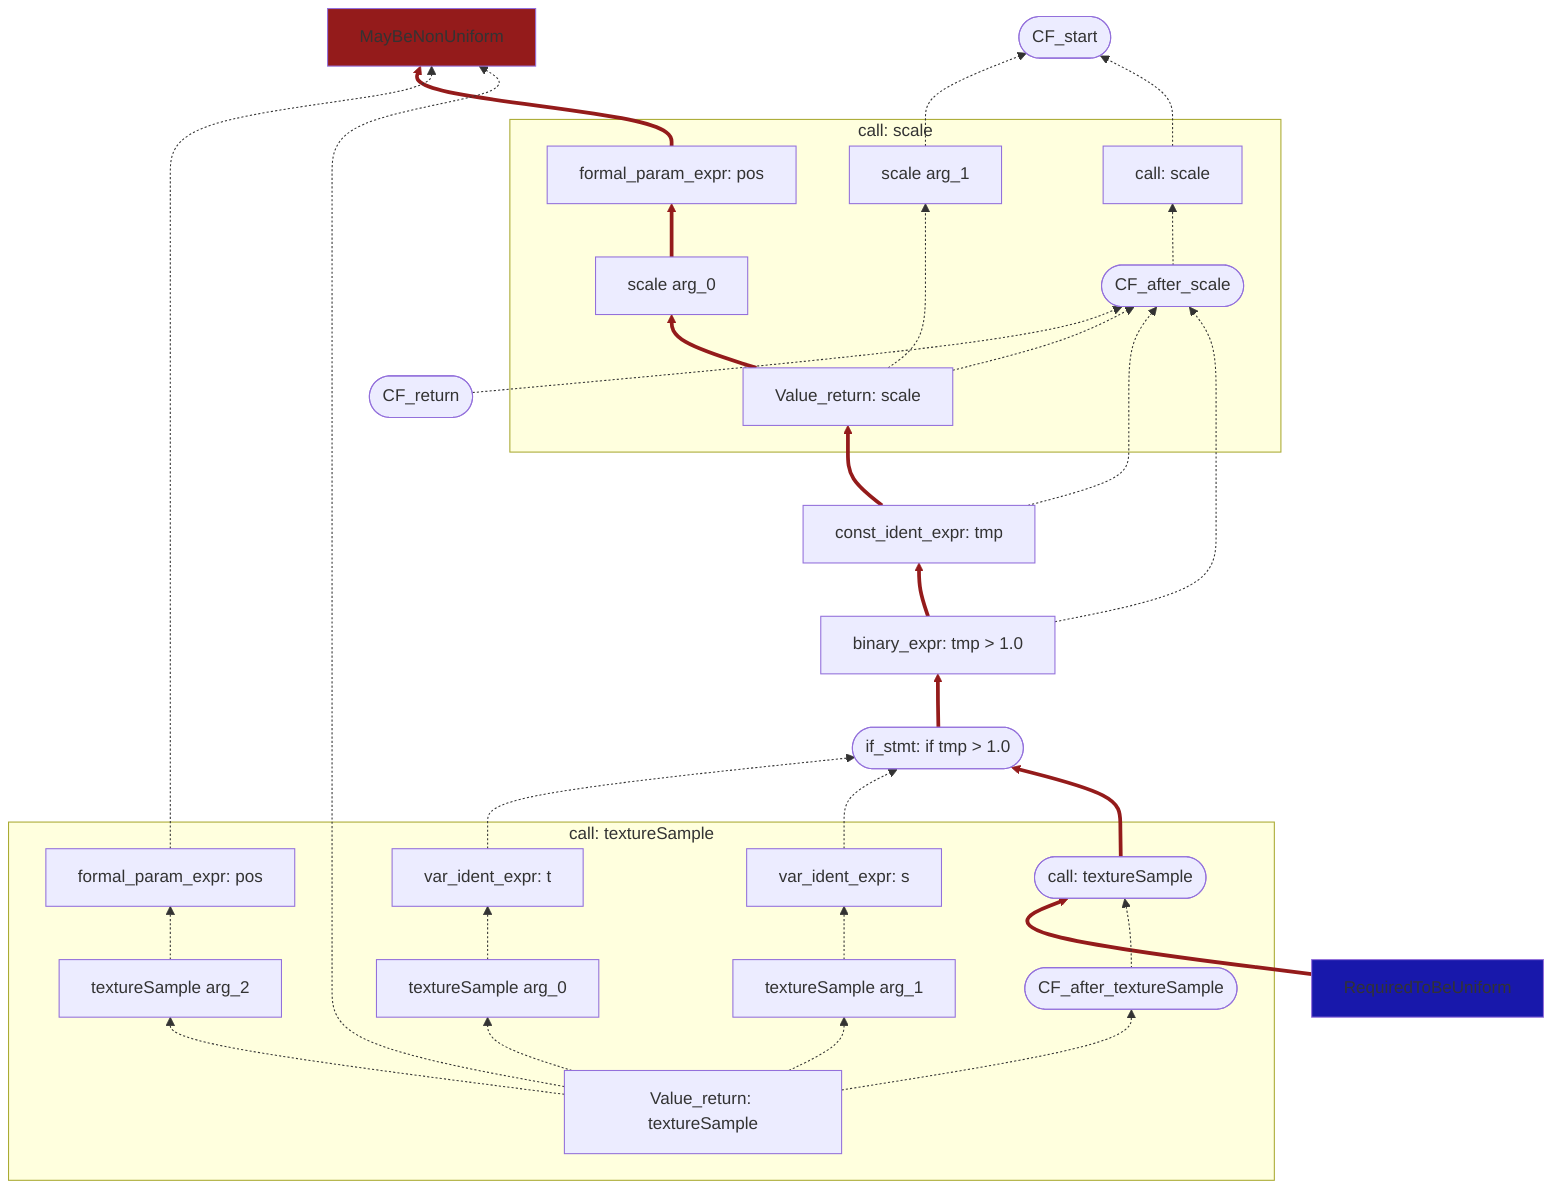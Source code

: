 flowchart BT
  RequiredToBeUniform ==> textureSamplecall;
  CFreturn -.-> CFafterscale;
  posidentexpr ==> MayBeNonUniform;
  scalearg0 ==> posidentexpr;
  scalearg1 -.-> CFstart;
  scalecall -.-> CFstart;
  scalereturnvalue -.-> CFafterscale;
  scalereturnvalue ==> scalearg0;
  scalereturnvalue -.-> scalearg1;
  CFafterscale -.-> scalecall;
  tmpidentexpr -.-> CFafterscale;
  tmpidentexpr ==> scalereturnvalue;
  binaryexprresult ==> tmpidentexpr;
  binaryexprresult -.-> CFafterscale;
  ifstmt ==> binaryexprresult;
  tidentexpr -.-> ifstmt;
  textureSamplearg0 -.-> tidentexpr;
  sidentexpr -.-> ifstmt;
  textureSamplearg1 -.-> sidentexpr;
  posidentexpr1 -.-> MayBeNonUniform;
  textureSamplearg2 -.-> posidentexpr1;
  textureSamplereturnvalue -.-> MayBeNonUniform;
  textureSamplereturnvalue -.-> CFaftertextureSample;
  textureSamplereturnvalue -.-> textureSamplearg0;
  textureSamplereturnvalue -.-> textureSamplearg1;
  textureSamplereturnvalue -.-> textureSamplearg2;
  textureSamplecall ==> ifstmt;
  CFaftertextureSample -.-> textureSamplecall;

  style MayBeNonUniform fill:#941b1b
  style RequiredToBeUniform fill:#1818ab
  linkStyle 0,2,3,7,11,12,14,26 stroke:#941b1b

  CFstart([CF_start]);
  CFreturn([CF_return]);
  subgraph fnscale [call: scale]
    posidentexpr[formal_param_expr: pos];
    scalearg0[scale arg_0];
    scalearg1[scale arg_1];
    scalecall[call: scale];
    scalereturnvalue[Value_return: scale];
    CFafterscale([CF_after_scale]);
  end
  tmpidentexpr[const_ident_expr: tmp];
  ifstmt([if_stmt: if tmp > 1.0]);
  binaryexprresult[binary_expr: tmp > 1.0];
  subgraph fnsample [call: textureSample]
    tidentexpr[var_ident_expr: t];
    sidentexpr[var_ident_expr: s];
    textureSamplearg0[textureSample arg_0];
    textureSamplearg1[textureSample arg_1];
    textureSamplearg2[textureSample arg_2];
    posidentexpr1[formal_param_expr: pos];
    textureSamplecall([call: textureSample]);
    textureSamplereturnvalue[Value_return: textureSample];
    CFaftertextureSample([CF_after_textureSample]);
  end